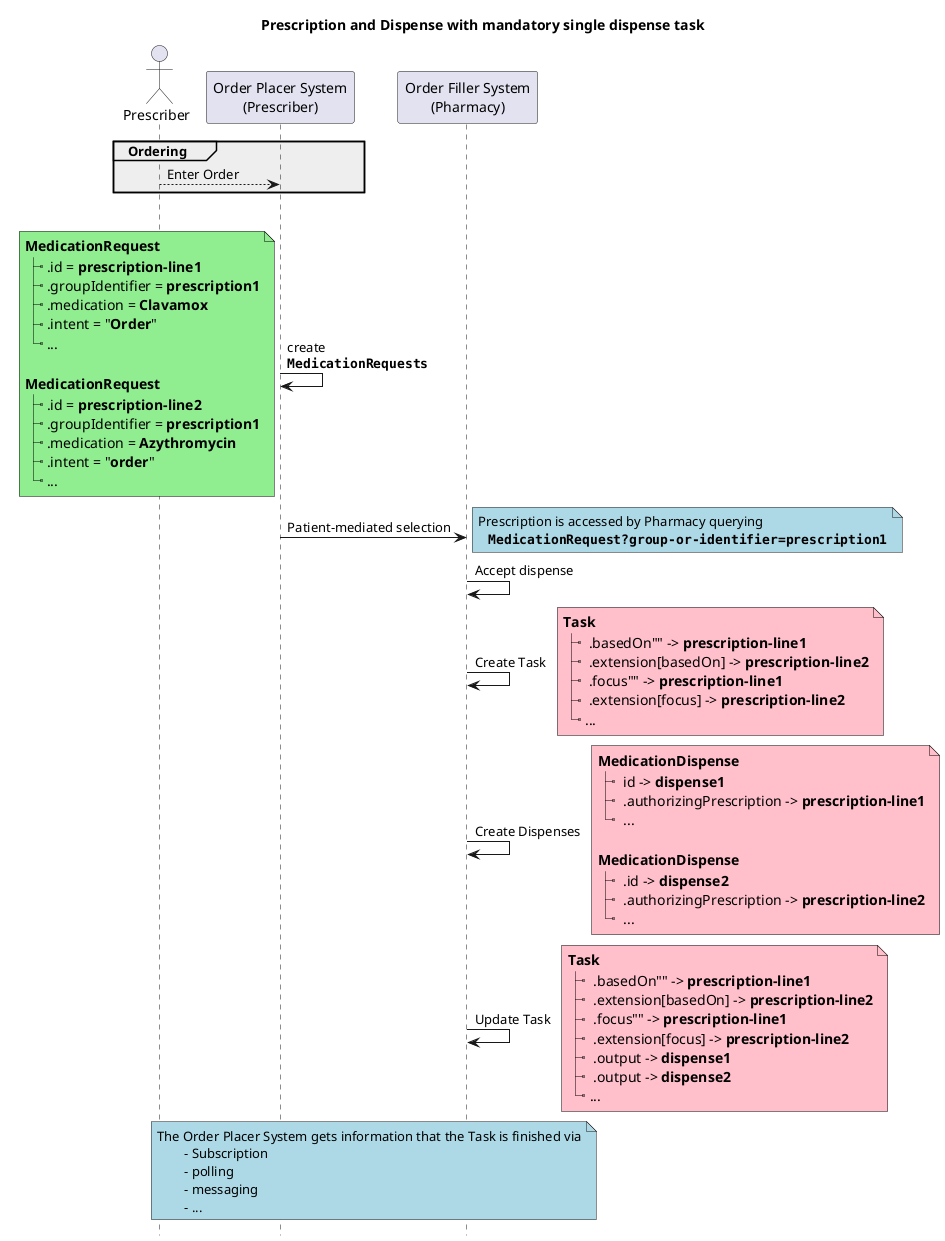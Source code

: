 @startuml

'skinparam sequenceMessageAlign center
title 
	Prescription and Dispense with mandatory single dispense task
end title
hide footbox

skinparam Note<<resource>> {
    'BackgroundColor Pink
    FontName Consolas
    FontSize 14
    'FontStyle Bold
    BorderColor Black
}


actor Prescriber as Doc
participant "Order Placer System\n(Prescriber)" as Placer
participant "Order Filler System\n(Pharmacy)" as Filler

group #eee Ordering
Doc --> Placer: Enter Order
end

group Workflow

Placer -> Placer: create\n**""MedicationRequests""** 

note left <<resource>> #lightgreen
	**MedicationRequest**
	|_ .id = **prescription-line1**
	|_ .groupIdentifier = **prescription1**
	|_ .medication = **Clavamox**
	|_ .intent = "**Order**"
	|_ ...

	**MedicationRequest**
	|_ .id = **prescription-line2**
	|_ .groupIdentifier = **prescription1**
	|_ .medication = **Azythromycin**
	|_ .intent = "**order**"
	|_ ...
end note



Placer -> Filler: Patient-mediated selection

note right #lightblue
	Prescription is accessed by Pharmacy querying
    **""MedicationRequest?group-or-identifier=prescription1""**
end note
Filler -> Filler: Accept dispense

Filler -> Filler: Create Task

note right <<resource>>#pink
	**Task**
	|_  .basedOn"" -> **prescription-line1**
	|_  .extension[basedOn] -> **prescription-line2**
	|_  .focus"" -> **prescription-line1**
	|_  .extension[focus] -> **prescription-line2**
	|_ ...
end note 


Filler -> Filler: Create Dispenses
note right <<resource>> #pink
  **MedicationDispense**
  |_  id -> **dispense1**
  |_  .authorizingPrescription -> **prescription-line1**
  |_  ...

  **MedicationDispense**
  |_  .id -> **dispense2** 
  |_  .authorizingPrescription -> **prescription-line2**
  |_  ...
end note 



Filler -> Filler: Update Task

note right <<resource>>#pink
	**Task**
	|_  .basedOn"" -> **prescription-line1**
	|_  .extension[basedOn] -> **prescription-line2**
	|_  .focus"" -> **prescription-line1**
	|_  .extension[focus] -> **prescription-line2**
	|_  .output -> **dispense1**
	|_  .output -> **dispense2**
	|_ ...
end note 


note over Placer, Filler #lightblue
	The Order Placer System gets information that the Task is finished via
		- Subscription
		- polling
		- messaging
		- ...
end note


@enduml